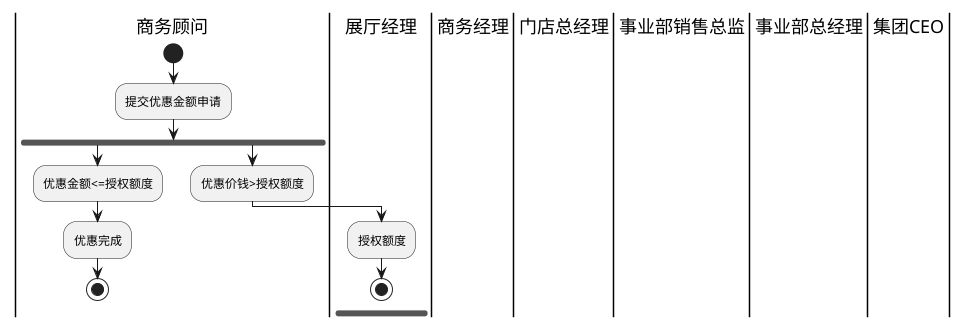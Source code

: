 @startuml

|商务顾问|
start
:提交优惠金额申请;

fork
:优惠金额<=授权额度;
:优惠完成;
stop
fork again
:优惠价钱>授权额度;
|展厅经理|
:授权额度;
stop
end fork



|商务经理|
|门店总经理|
|事业部销售总监|
|事业部总经理|
|集团CEO|


@enduml